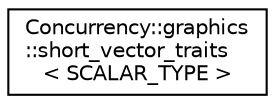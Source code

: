 digraph "Graphical Class Hierarchy"
{
  edge [fontname="Helvetica",fontsize="10",labelfontname="Helvetica",labelfontsize="10"];
  node [fontname="Helvetica",fontsize="10",shape=record];
  rankdir="LR";
  Node1 [label="Concurrency::graphics\l::short_vector_traits\l\< SCALAR_TYPE \>",height=0.2,width=0.4,color="black", fillcolor="white", style="filled",URL="$structConcurrency_1_1graphics_1_1short__vector__traits.html"];
}
